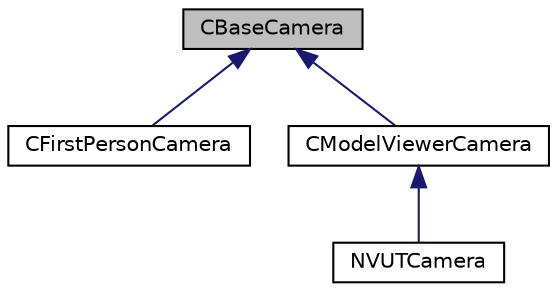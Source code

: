 digraph G
{
  edge [fontname="Helvetica",fontsize="10",labelfontname="Helvetica",labelfontsize="10"];
  node [fontname="Helvetica",fontsize="10",shape=record];
  Node1 [label="CBaseCamera",height=0.2,width=0.4,color="black", fillcolor="grey75", style="filled" fontcolor="black"];
  Node1 -> Node2 [dir="back",color="midnightblue",fontsize="10",style="solid",fontname="Helvetica"];
  Node2 [label="CFirstPersonCamera",height=0.2,width=0.4,color="black", fillcolor="white", style="filled",URL="$class_c_first_person_camera.html"];
  Node1 -> Node3 [dir="back",color="midnightblue",fontsize="10",style="solid",fontname="Helvetica"];
  Node3 [label="CModelViewerCamera",height=0.2,width=0.4,color="black", fillcolor="white", style="filled",URL="$class_c_model_viewer_camera.html"];
  Node3 -> Node4 [dir="back",color="midnightblue",fontsize="10",style="solid",fontname="Helvetica"];
  Node4 [label="NVUTCamera",height=0.2,width=0.4,color="black", fillcolor="white", style="filled",URL="$class_n_v_u_t_camera.html"];
}
